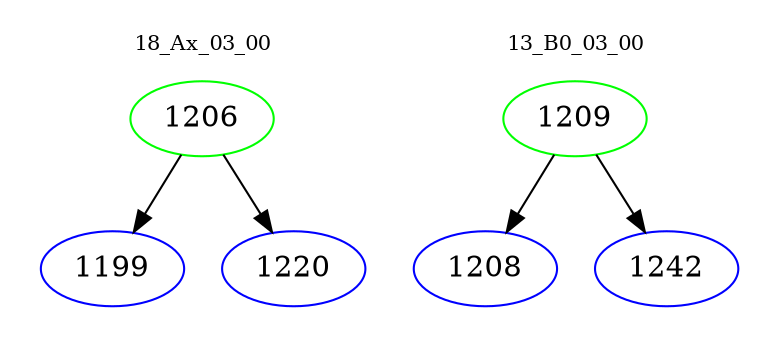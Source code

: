 digraph{
subgraph cluster_0 {
color = white
label = "18_Ax_03_00";
fontsize=10;
T0_1206 [label="1206", color="green"]
T0_1206 -> T0_1199 [color="black"]
T0_1199 [label="1199", color="blue"]
T0_1206 -> T0_1220 [color="black"]
T0_1220 [label="1220", color="blue"]
}
subgraph cluster_1 {
color = white
label = "13_B0_03_00";
fontsize=10;
T1_1209 [label="1209", color="green"]
T1_1209 -> T1_1208 [color="black"]
T1_1208 [label="1208", color="blue"]
T1_1209 -> T1_1242 [color="black"]
T1_1242 [label="1242", color="blue"]
}
}
